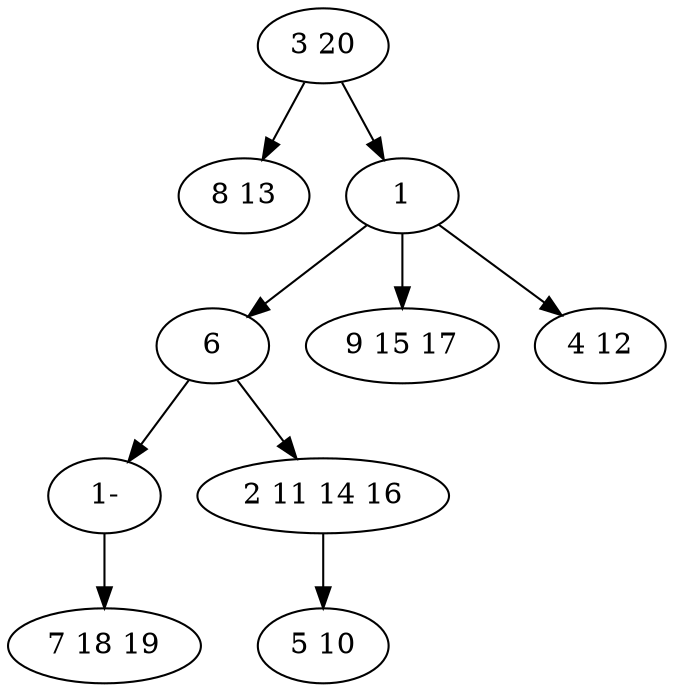 digraph true_tree {
	"0" -> "1"
	"0" -> "2"
	"2" -> "3"
	"2" -> "4"
	"3" -> "9"
	"3" -> "6"
	"2" -> "7"
	"6" -> "8"
	"9" -> "5"
	"0" [label="3 20"];
	"1" [label="8 13"];
	"2" [label="1"];
	"3" [label="6"];
	"4" [label="9 15 17"];
	"5" [label="7 18 19"];
	"6" [label="2 11 14 16"];
	"7" [label="4 12"];
	"8" [label="5 10"];
	"9" [label="1-"];
}
